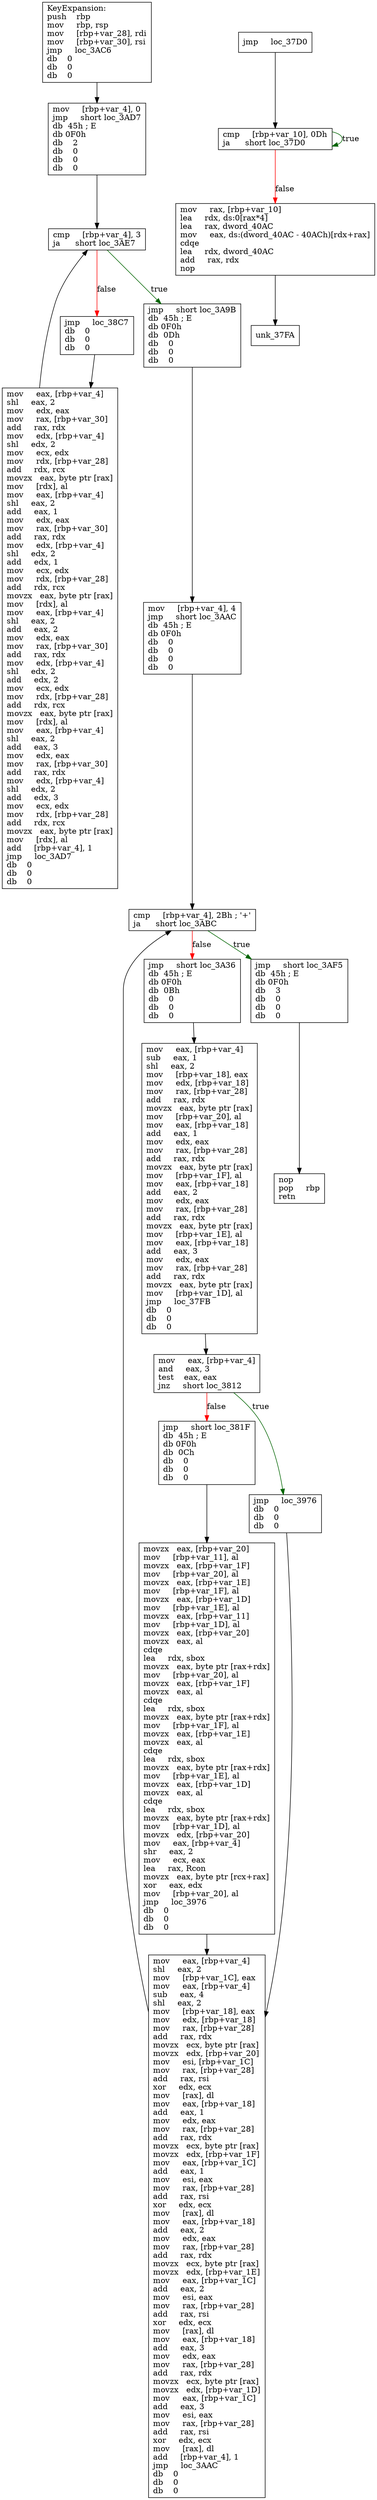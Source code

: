 digraph "KeyExpansion" {
	graph [
	];
	node [
		shape = "box"
	];
	edge [
	];
	"0" [
		label = "KeyExpansion:\lpush    rbp\lmov     rbp, rsp\lmov     [rbp+var_28], rdi\lmov     [rbp+var_30], rsi\ljmp     loc_3AC6\ldb    0\ldb    0\ldb    0\l"
	];
	"1" [
		label = "cmp     [rbp+var_10], 0Dh\lja      short loc_37D0\l"
	];
	"2" [
		label = "mov     rax, [rbp+var_10]\llea     rdx, ds:0[rax*4]\llea     rax, dword_40AC\lmov     eax, ds:(dword_40AC - 40ACh)[rdx+rax]\lcdqe\llea     rdx, dword_40AC\ladd     rax, rdx\lnop\l"
	];
	"3" [
		label = "mov     eax, [rbp+var_4]\land     eax, 3\ltest    eax, eax\ljnz     short loc_3812\l"
	];
	"4" [
		label = "jmp     short loc_381F\ldb  45h ; E\ldb 0F0h\ldb  0Ch\ldb    0\ldb    0\ldb    0\l"
	];
	"5" [
		label = "jmp     loc_3976\ldb    0\ldb    0\ldb    0\l"
	];
	"6" [
		label = "movzx   eax, [rbp+var_20]\lmov     [rbp+var_11], al\lmovzx   eax, [rbp+var_1F]\lmov     [rbp+var_20], al\lmovzx   eax, [rbp+var_1E]\lmov     [rbp+var_1F], al\lmovzx   eax, [rbp+var_1D]\lmov     [rbp+var_1E], al\lmovzx   eax, [rbp+var_11]\lmov     [rbp+var_1D], al\lmovzx   eax, [rbp+var_20]\lmovzx   eax, al\lcdqe\llea     rdx, sbox\lmovzx   eax, byte ptr [rax+rdx]\lmov     [rbp+var_20], al\lmovzx   eax, [rbp+var_1F]\lmovzx   eax, al\lcdqe\llea     rdx, sbox\lmovzx   eax, byte ptr [rax+rdx]\lmov     [rbp+var_1F], al\lmovzx   eax, [rbp+var_1E]\lmovzx   eax, al\lcdqe\llea     rdx, sbox\lmovzx   eax, byte ptr [rax+rdx]\lmov     [rbp+var_1E], al\lmovzx   eax, [rbp+var_1D]\lmovzx   eax, al\lcdqe\llea     rdx, sbox\lmovzx   eax, byte ptr [rax+rdx]\lmov     [rbp+var_1D], al\lmovzx   edx, [rbp+var_20]\lmov     eax, [rbp+var_4]\lshr     eax, 2\lmov     ecx, eax\llea     rax, Rcon\lmovzx   eax, byte ptr [rcx+rax]\lxor     eax, edx\lmov     [rbp+var_20], al\ljmp     loc_3976\ldb    0\ldb    0\ldb    0\l"
	];
	"7" [
		label = "mov     eax, [rbp+var_4]\lshl     eax, 2\lmov     edx, eax\lmov     rax, [rbp+var_30]\ladd     rax, rdx\lmov     edx, [rbp+var_4]\lshl     edx, 2\lmov     ecx, edx\lmov     rdx, [rbp+var_28]\ladd     rdx, rcx\lmovzx   eax, byte ptr [rax]\lmov     [rdx], al\lmov     eax, [rbp+var_4]\lshl     eax, 2\ladd     eax, 1\lmov     edx, eax\lmov     rax, [rbp+var_30]\ladd     rax, rdx\lmov     edx, [rbp+var_4]\lshl     edx, 2\ladd     edx, 1\lmov     ecx, edx\lmov     rdx, [rbp+var_28]\ladd     rdx, rcx\lmovzx   eax, byte ptr [rax]\lmov     [rdx], al\lmov     eax, [rbp+var_4]\lshl     eax, 2\ladd     eax, 2\lmov     edx, eax\lmov     rax, [rbp+var_30]\ladd     rax, rdx\lmov     edx, [rbp+var_4]\lshl     edx, 2\ladd     edx, 2\lmov     ecx, edx\lmov     rdx, [rbp+var_28]\ladd     rdx, rcx\lmovzx   eax, byte ptr [rax]\lmov     [rdx], al\lmov     eax, [rbp+var_4]\lshl     eax, 2\ladd     eax, 3\lmov     edx, eax\lmov     rax, [rbp+var_30]\ladd     rax, rdx\lmov     edx, [rbp+var_4]\lshl     edx, 2\ladd     edx, 3\lmov     ecx, edx\lmov     rdx, [rbp+var_28]\ladd     rdx, rcx\lmovzx   eax, byte ptr [rax]\lmov     [rdx], al\ladd     [rbp+var_4], 1\ljmp     loc_3AD7\ldb    0\ldb    0\ldb    0\l"
	];
	"8" [
		label = "mov     eax, [rbp+var_4]\lshl     eax, 2\lmov     [rbp+var_1C], eax\lmov     eax, [rbp+var_4]\lsub     eax, 4\lshl     eax, 2\lmov     [rbp+var_18], eax\lmov     edx, [rbp+var_18]\lmov     rax, [rbp+var_28]\ladd     rax, rdx\lmovzx   ecx, byte ptr [rax]\lmovzx   edx, [rbp+var_20]\lmov     esi, [rbp+var_1C]\lmov     rax, [rbp+var_28]\ladd     rax, rsi\lxor     edx, ecx\lmov     [rax], dl\lmov     eax, [rbp+var_18]\ladd     eax, 1\lmov     edx, eax\lmov     rax, [rbp+var_28]\ladd     rax, rdx\lmovzx   ecx, byte ptr [rax]\lmovzx   edx, [rbp+var_1F]\lmov     eax, [rbp+var_1C]\ladd     eax, 1\lmov     esi, eax\lmov     rax, [rbp+var_28]\ladd     rax, rsi\lxor     edx, ecx\lmov     [rax], dl\lmov     eax, [rbp+var_18]\ladd     eax, 2\lmov     edx, eax\lmov     rax, [rbp+var_28]\ladd     rax, rdx\lmovzx   ecx, byte ptr [rax]\lmovzx   edx, [rbp+var_1E]\lmov     eax, [rbp+var_1C]\ladd     eax, 2\lmov     esi, eax\lmov     rax, [rbp+var_28]\ladd     rax, rsi\lxor     edx, ecx\lmov     [rax], dl\lmov     eax, [rbp+var_18]\ladd     eax, 3\lmov     edx, eax\lmov     rax, [rbp+var_28]\ladd     rax, rdx\lmovzx   ecx, byte ptr [rax]\lmovzx   edx, [rbp+var_1D]\lmov     eax, [rbp+var_1C]\ladd     eax, 3\lmov     esi, eax\lmov     rax, [rbp+var_28]\ladd     rax, rsi\lxor     edx, ecx\lmov     [rax], dl\ladd     [rbp+var_4], 1\ljmp     loc_3AAC\ldb    0\ldb    0\ldb    0\l"
	];
	"9" [
		label = "mov     eax, [rbp+var_4]\lsub     eax, 1\lshl     eax, 2\lmov     [rbp+var_18], eax\lmov     edx, [rbp+var_18]\lmov     rax, [rbp+var_28]\ladd     rax, rdx\lmovzx   eax, byte ptr [rax]\lmov     [rbp+var_20], al\lmov     eax, [rbp+var_18]\ladd     eax, 1\lmov     edx, eax\lmov     rax, [rbp+var_28]\ladd     rax, rdx\lmovzx   eax, byte ptr [rax]\lmov     [rbp+var_1F], al\lmov     eax, [rbp+var_18]\ladd     eax, 2\lmov     edx, eax\lmov     rax, [rbp+var_28]\ladd     rax, rdx\lmovzx   eax, byte ptr [rax]\lmov     [rbp+var_1E], al\lmov     eax, [rbp+var_18]\ladd     eax, 3\lmov     edx, eax\lmov     rax, [rbp+var_28]\ladd     rax, rdx\lmovzx   eax, byte ptr [rax]\lmov     [rbp+var_1D], al\ljmp     loc_37FB\ldb    0\ldb    0\ldb    0\l"
	];
	"10" [
		label = "mov     [rbp+var_4], 4\ljmp     short loc_3AAC\ldb  45h ; E\ldb 0F0h\ldb    0\ldb    0\ldb    0\ldb    0\l"
	];
	"11" [
		label = "cmp     [rbp+var_4], 2Bh ; '+'\lja      short loc_3ABC\l"
	];
	"12" [
		label = "jmp     short loc_3A36\ldb  45h ; E\ldb 0F0h\ldb  0Bh\ldb    0\ldb    0\ldb    0\l"
	];
	"13" [
		label = "jmp     short loc_3AF5\ldb  45h ; E\ldb 0F0h\ldb    3\ldb    0\ldb    0\ldb    0\l"
	];
	"14" [
		label = "mov     [rbp+var_4], 0\ljmp     short loc_3AD7\ldb  45h ; E\ldb 0F0h\ldb    2\ldb    0\ldb    0\ldb    0\l"
	];
	"15" [
		label = "cmp     [rbp+var_4], 3\lja      short loc_3AE7\l"
	];
	"16" [
		label = "jmp     loc_38C7\ldb    0\ldb    0\ldb    0\l"
	];
	"17" [
		label = "jmp     short loc_3A9B\ldb  45h ; E\ldb 0F0h\ldb  0Dh\ldb    0\ldb    0\ldb    0\l"
	];
	"18" [
		label = "jmp     loc_37D0\l"
	];
	"19" [
		label = "nop\lpop     rbp\lretn\l"
	];
	"20" [
		label = "unk_37FA\l"
	];
// node 0
	"0" -> "14" [ ];
// node 1
	"1" -> "2" [ label = "false", color = red ];
	"1" -> "1" [ label = "true", color = darkgreen ];
// node 2
	"2" -> "20" [ ];
// node 3
	"3" -> "4" [ label = "false", color = red ];
	"3" -> "5" [ label = "true", color = darkgreen ];
// node 4
	"4" -> "6" [ ];
// node 5
	"5" -> "8" [ ];
// node 6
	"6" -> "8" [ ];
// node 7
	"7" -> "15" [ ];
// node 8
	"8" -> "11" [ ];
// node 9
	"9" -> "3" [ ];
// node 10
	"10" -> "11" [ ];
// node 11
	"11" -> "12" [ label = "false", color = red ];
	"11" -> "13" [ label = "true", color = darkgreen ];
// node 12
	"12" -> "9" [ ];
// node 13
	"13" -> "19" [ ];
// node 14
	"14" -> "15" [ ];
// node 15
	"15" -> "16" [ label = "false", color = red ];
	"15" -> "17" [ label = "true", color = darkgreen ];
// node 16
	"16" -> "7" [ ];
// node 17
	"17" -> "10" [ ];
// node 18
	"18" -> "1" [ ];
// node 19
// node 20
}
